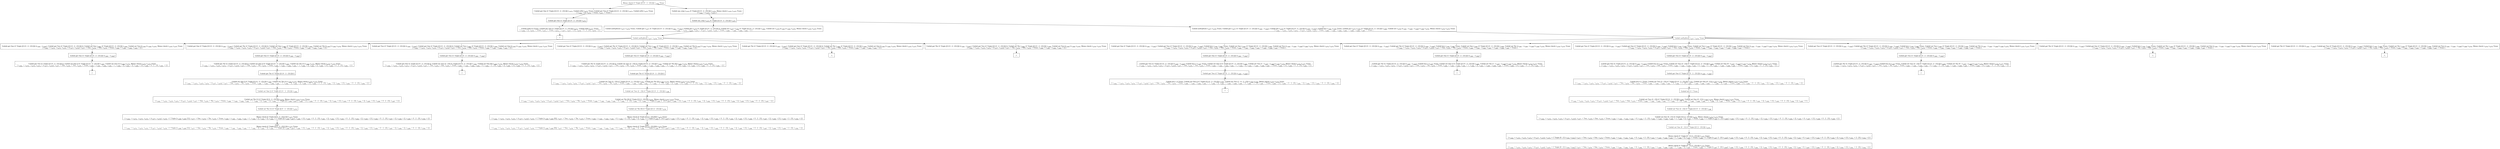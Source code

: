 digraph {
    graph [rankdir=TB
          ,bgcolor=transparent];
    node [shape=box
         ,fillcolor=white
         ,style=filled];
    0 [label=<O <BR/> Memo check (C Triple [[1] 0 : 2 : [3] []]) v<SUB>1442</SUB> Trueo>];
    1 [label=<C <BR/> Unfold get One (C Triple [[1] 0 : 2 : [3] []]) v<SUB>1472</SUB>, Unfold isNil v<SUB>1472</SUB> Trueo, Unfold get Two (C Triple [[1] 0 : 2 : [3] []]) v<SUB>1473</SUB>, Unfold isNil v<SUB>1473</SUB> Trueo <BR/>  [ v<SUB>1442</SUB> &rarr; [], v<SUB>1470</SUB> &rarr; Trueo, v<SUB>1471</SUB> &rarr; Trueo ] >];
    2 [label=<C <BR/> Unfold one_step v<SUB>1474</SUB> (C Triple [[1] 0 : 2 : [3] []]) v<SUB>1476</SUB>, Memo check v<SUB>1476</SUB> v<SUB>1475</SUB> Trueo <BR/>  [ v<SUB>1442</SUB> &rarr; v<SUB>1474</SUB> : v<SUB>1475</SUB> ] >];
    3 [label=<O <BR/> Unfold get One (C Triple [[1] 0 : 2 : [3] []]) v<SUB>1472</SUB>>];
    4 [label=<C <BR/> Unfold isNil [1] Trueo, Unfold get Two (C Triple [[1] 0 : 2 : [3] []]) v<SUB>1473</SUB>, Unfold isNil v<SUB>1473</SUB> Trueo <BR/>  [ v<SUB>1442</SUB> &rarr; [], v<SUB>1470</SUB> &rarr; Trueo, v<SUB>1471</SUB> &rarr; Trueo, v<SUB>1472</SUB> &rarr; v<SUB>1477</SUB>, v<SUB>1477</SUB> &rarr; [1], v<SUB>1478</SUB> &rarr; 0 : 2 : [3], v<SUB>1479</SUB> &rarr; [] ] >];
    5 [label=<_|_>];
    6 [label=<O <BR/> Unfold one_step v<SUB>1474</SUB> (C Triple [[1] 0 : 2 : [3] []]) v<SUB>1476</SUB>>];
    7 [label=<C <BR/> Unfold notEqStick v<SUB>1477</SUB> v<SUB>1478</SUB> Trueo, Unfold get v<SUB>1477</SUB> (C Triple [[1] 0 : 2 : [3] []]) (v<SUB>1481</SUB> : v<SUB>1482</SUB>), Unfold get v<SUB>1478</SUB> (C Triple [[1] 0 : 2 : [3] []]) [], Unfold set v<SUB>1477</SUB> v<SUB>1482</SUB> (C Triple [[1] 0 : 2 : [3] []]) v<SUB>1484</SUB>, Unfold set v<SUB>1478</SUB> [v<SUB>1481</SUB>] v<SUB>1484</SUB> v<SUB>1476</SUB>, Memo check v<SUB>1476</SUB> v<SUB>1475</SUB> Trueo <BR/>  [ v<SUB>1442</SUB> &rarr; v<SUB>1474</SUB> : v<SUB>1475</SUB>, v<SUB>1474</SUB> &rarr; (v<SUB>1477</SUB>, v<SUB>1478</SUB>), v<SUB>1479</SUB> &rarr; Trueo, v<SUB>1480</SUB> &rarr; v<SUB>1481</SUB> : v<SUB>1482</SUB>, v<SUB>1483</SUB> &rarr; [] ] >];
    8 [label=<C <BR/> Unfold notEqStick v<SUB>1477</SUB> v<SUB>1478</SUB> Trueo, Unfold get v<SUB>1477</SUB> (C Triple [[1] 0 : 2 : [3] []]) (v<SUB>1481</SUB> : v<SUB>1482</SUB>), Unfold get v<SUB>1478</SUB> (C Triple [[1] 0 : 2 : [3] []]) (v<SUB>1485</SUB> : v<SUB>1486</SUB>), Unfold less v<SUB>1481</SUB> v<SUB>1485</SUB> Trueo, Unfold set v<SUB>1477</SUB> v<SUB>1482</SUB> (C Triple [[1] 0 : 2 : [3] []]) v<SUB>1488</SUB>, Unfold set v<SUB>1478</SUB> (v<SUB>1481</SUB> : v<SUB>1485</SUB> : v<SUB>1486</SUB>) v<SUB>1488</SUB> v<SUB>1476</SUB>, Memo check v<SUB>1476</SUB> v<SUB>1475</SUB> Trueo <BR/>  [ v<SUB>1442</SUB> &rarr; v<SUB>1474</SUB> : v<SUB>1475</SUB>, v<SUB>1474</SUB> &rarr; (v<SUB>1477</SUB>, v<SUB>1478</SUB>), v<SUB>1479</SUB> &rarr; Trueo, v<SUB>1480</SUB> &rarr; v<SUB>1481</SUB> : v<SUB>1482</SUB>, v<SUB>1483</SUB> &rarr; v<SUB>1485</SUB> : v<SUB>1486</SUB>, v<SUB>1487</SUB> &rarr; Trueo ] >];
    9 [label=<O <BR/> Unfold notEqStick v<SUB>1477</SUB> v<SUB>1478</SUB> Trueo>];
    10 [label=<C <BR/> Unfold get One (C Triple [[1] 0 : 2 : [3] []]) (v<SUB>1481</SUB> : v<SUB>1482</SUB>), Unfold get Two (C Triple [[1] 0 : 2 : [3] []]) [], Unfold set One v<SUB>1482</SUB> (C Triple [[1] 0 : 2 : [3] []]) v<SUB>1484</SUB>, Unfold set Two [v<SUB>1481</SUB>] v<SUB>1484</SUB> v<SUB>1476</SUB>, Memo check v<SUB>1476</SUB> v<SUB>1475</SUB> Trueo <BR/>  [ v<SUB>1442</SUB> &rarr; v<SUB>1474</SUB> : v<SUB>1475</SUB>, v<SUB>1474</SUB> &rarr; (v<SUB>1477</SUB>, v<SUB>1478</SUB>), v<SUB>1477</SUB> &rarr; One, v<SUB>1478</SUB> &rarr; Two, v<SUB>1479</SUB> &rarr; Trueo, v<SUB>1480</SUB> &rarr; v<SUB>1481</SUB> : v<SUB>1482</SUB>, v<SUB>1483</SUB> &rarr; [] ] >];
    11 [label=<C <BR/> Unfold get One (C Triple [[1] 0 : 2 : [3] []]) (v<SUB>1481</SUB> : v<SUB>1482</SUB>), Unfold get Thr (C Triple [[1] 0 : 2 : [3] []]) [], Unfold set One v<SUB>1482</SUB> (C Triple [[1] 0 : 2 : [3] []]) v<SUB>1484</SUB>, Unfold set Thr [v<SUB>1481</SUB>] v<SUB>1484</SUB> v<SUB>1476</SUB>, Memo check v<SUB>1476</SUB> v<SUB>1475</SUB> Trueo <BR/>  [ v<SUB>1442</SUB> &rarr; v<SUB>1474</SUB> : v<SUB>1475</SUB>, v<SUB>1474</SUB> &rarr; (v<SUB>1477</SUB>, v<SUB>1478</SUB>), v<SUB>1477</SUB> &rarr; One, v<SUB>1478</SUB> &rarr; Thr, v<SUB>1479</SUB> &rarr; Trueo, v<SUB>1480</SUB> &rarr; v<SUB>1481</SUB> : v<SUB>1482</SUB>, v<SUB>1483</SUB> &rarr; [] ] >];
    12 [label=<C <BR/> Unfold get Two (C Triple [[1] 0 : 2 : [3] []]) (v<SUB>1481</SUB> : v<SUB>1482</SUB>), Unfold get One (C Triple [[1] 0 : 2 : [3] []]) [], Unfold set Two v<SUB>1482</SUB> (C Triple [[1] 0 : 2 : [3] []]) v<SUB>1484</SUB>, Unfold set One [v<SUB>1481</SUB>] v<SUB>1484</SUB> v<SUB>1476</SUB>, Memo check v<SUB>1476</SUB> v<SUB>1475</SUB> Trueo <BR/>  [ v<SUB>1442</SUB> &rarr; v<SUB>1474</SUB> : v<SUB>1475</SUB>, v<SUB>1474</SUB> &rarr; (v<SUB>1477</SUB>, v<SUB>1478</SUB>), v<SUB>1477</SUB> &rarr; Two, v<SUB>1478</SUB> &rarr; One, v<SUB>1479</SUB> &rarr; Trueo, v<SUB>1480</SUB> &rarr; v<SUB>1481</SUB> : v<SUB>1482</SUB>, v<SUB>1483</SUB> &rarr; [] ] >];
    13 [label=<C <BR/> Unfold get Two (C Triple [[1] 0 : 2 : [3] []]) (v<SUB>1481</SUB> : v<SUB>1482</SUB>), Unfold get Thr (C Triple [[1] 0 : 2 : [3] []]) [], Unfold set Two v<SUB>1482</SUB> (C Triple [[1] 0 : 2 : [3] []]) v<SUB>1484</SUB>, Unfold set Thr [v<SUB>1481</SUB>] v<SUB>1484</SUB> v<SUB>1476</SUB>, Memo check v<SUB>1476</SUB> v<SUB>1475</SUB> Trueo <BR/>  [ v<SUB>1442</SUB> &rarr; v<SUB>1474</SUB> : v<SUB>1475</SUB>, v<SUB>1474</SUB> &rarr; (v<SUB>1477</SUB>, v<SUB>1478</SUB>), v<SUB>1477</SUB> &rarr; Two, v<SUB>1478</SUB> &rarr; Thr, v<SUB>1479</SUB> &rarr; Trueo, v<SUB>1480</SUB> &rarr; v<SUB>1481</SUB> : v<SUB>1482</SUB>, v<SUB>1483</SUB> &rarr; [] ] >];
    14 [label=<C <BR/> Unfold get Thr (C Triple [[1] 0 : 2 : [3] []]) (v<SUB>1481</SUB> : v<SUB>1482</SUB>), Unfold get One (C Triple [[1] 0 : 2 : [3] []]) [], Unfold set Thr v<SUB>1482</SUB> (C Triple [[1] 0 : 2 : [3] []]) v<SUB>1484</SUB>, Unfold set One [v<SUB>1481</SUB>] v<SUB>1484</SUB> v<SUB>1476</SUB>, Memo check v<SUB>1476</SUB> v<SUB>1475</SUB> Trueo <BR/>  [ v<SUB>1442</SUB> &rarr; v<SUB>1474</SUB> : v<SUB>1475</SUB>, v<SUB>1474</SUB> &rarr; (v<SUB>1477</SUB>, v<SUB>1478</SUB>), v<SUB>1477</SUB> &rarr; Thr, v<SUB>1478</SUB> &rarr; One, v<SUB>1479</SUB> &rarr; Trueo, v<SUB>1480</SUB> &rarr; v<SUB>1481</SUB> : v<SUB>1482</SUB>, v<SUB>1483</SUB> &rarr; [] ] >];
    15 [label=<C <BR/> Unfold get Thr (C Triple [[1] 0 : 2 : [3] []]) (v<SUB>1481</SUB> : v<SUB>1482</SUB>), Unfold get Two (C Triple [[1] 0 : 2 : [3] []]) [], Unfold set Thr v<SUB>1482</SUB> (C Triple [[1] 0 : 2 : [3] []]) v<SUB>1484</SUB>, Unfold set Two [v<SUB>1481</SUB>] v<SUB>1484</SUB> v<SUB>1476</SUB>, Memo check v<SUB>1476</SUB> v<SUB>1475</SUB> Trueo <BR/>  [ v<SUB>1442</SUB> &rarr; v<SUB>1474</SUB> : v<SUB>1475</SUB>, v<SUB>1474</SUB> &rarr; (v<SUB>1477</SUB>, v<SUB>1478</SUB>), v<SUB>1477</SUB> &rarr; Thr, v<SUB>1478</SUB> &rarr; Two, v<SUB>1479</SUB> &rarr; Trueo, v<SUB>1480</SUB> &rarr; v<SUB>1481</SUB> : v<SUB>1482</SUB>, v<SUB>1483</SUB> &rarr; [] ] >];
    16 [label=<O <BR/> Unfold get One (C Triple [[1] 0 : 2 : [3] []]) (v<SUB>1481</SUB> : v<SUB>1482</SUB>)>];
    17 [label=<C <BR/> Unfold get Two (C Triple [[1] 0 : 2 : [3] []]) [], Unfold set One [] (C Triple [[1] 0 : 2 : [3] []]) v<SUB>1484</SUB>, Unfold set Two [1] v<SUB>1484</SUB> v<SUB>1476</SUB>, Memo check v<SUB>1476</SUB> v<SUB>1475</SUB> Trueo <BR/>  [ v<SUB>1442</SUB> &rarr; v<SUB>1474</SUB> : v<SUB>1475</SUB>, v<SUB>1474</SUB> &rarr; (v<SUB>1477</SUB>, v<SUB>1478</SUB>), v<SUB>1477</SUB> &rarr; One, v<SUB>1478</SUB> &rarr; Two, v<SUB>1479</SUB> &rarr; Trueo, v<SUB>1480</SUB> &rarr; v<SUB>1481</SUB> : v<SUB>1482</SUB>, v<SUB>1481</SUB> &rarr; 1, v<SUB>1482</SUB> &rarr; [], v<SUB>1483</SUB> &rarr; [], v<SUB>1489</SUB> &rarr; [1], v<SUB>1490</SUB> &rarr; 0 : 2 : [3], v<SUB>1491</SUB> &rarr; [] ] >];
    18 [label=<_|_>];
    19 [label=<O <BR/> Unfold get One (C Triple [[1] 0 : 2 : [3] []]) (v<SUB>1481</SUB> : v<SUB>1482</SUB>)>];
    20 [label=<C <BR/> Unfold get Thr (C Triple [[1] 0 : 2 : [3] []]) [], Unfold set One [] (C Triple [[1] 0 : 2 : [3] []]) v<SUB>1484</SUB>, Unfold set Thr [1] v<SUB>1484</SUB> v<SUB>1476</SUB>, Memo check v<SUB>1476</SUB> v<SUB>1475</SUB> Trueo <BR/>  [ v<SUB>1442</SUB> &rarr; v<SUB>1474</SUB> : v<SUB>1475</SUB>, v<SUB>1474</SUB> &rarr; (v<SUB>1477</SUB>, v<SUB>1478</SUB>), v<SUB>1477</SUB> &rarr; One, v<SUB>1478</SUB> &rarr; Thr, v<SUB>1479</SUB> &rarr; Trueo, v<SUB>1480</SUB> &rarr; v<SUB>1481</SUB> : v<SUB>1482</SUB>, v<SUB>1481</SUB> &rarr; 1, v<SUB>1482</SUB> &rarr; [], v<SUB>1483</SUB> &rarr; [], v<SUB>1489</SUB> &rarr; [1], v<SUB>1490</SUB> &rarr; 0 : 2 : [3], v<SUB>1491</SUB> &rarr; [] ] >];
    21 [label=<O <BR/> Unfold get Thr (C Triple [[1] 0 : 2 : [3] []]) []>];
    22 [label=<C <BR/> Unfold set One [] (C Triple [[1] 0 : 2 : [3] []]) v<SUB>1484</SUB>, Unfold set Thr [1] v<SUB>1484</SUB> v<SUB>1476</SUB>, Memo check v<SUB>1476</SUB> v<SUB>1475</SUB> Trueo <BR/>  [ v<SUB>1442</SUB> &rarr; v<SUB>1474</SUB> : v<SUB>1475</SUB>, v<SUB>1474</SUB> &rarr; (v<SUB>1477</SUB>, v<SUB>1478</SUB>), v<SUB>1477</SUB> &rarr; One, v<SUB>1478</SUB> &rarr; Thr, v<SUB>1479</SUB> &rarr; Trueo, v<SUB>1480</SUB> &rarr; v<SUB>1481</SUB> : v<SUB>1482</SUB>, v<SUB>1481</SUB> &rarr; 1, v<SUB>1482</SUB> &rarr; [], v<SUB>1483</SUB> &rarr; [], v<SUB>1489</SUB> &rarr; [1], v<SUB>1490</SUB> &rarr; 0 : 2 : [3], v<SUB>1491</SUB> &rarr; [], v<SUB>1492</SUB> &rarr; [1], v<SUB>1493</SUB> &rarr; 0 : 2 : [3], v<SUB>1494</SUB> &rarr; [] ] >];
    23 [label=<O <BR/> Unfold set One [] (C Triple [[1] 0 : 2 : [3] []]) v<SUB>1484</SUB>>];
    24 [label=<C <BR/> Unfold set Thr [1] (C Triple [[] 0 : 2 : [3] []]) v<SUB>1476</SUB>, Memo check v<SUB>1476</SUB> v<SUB>1475</SUB> Trueo <BR/>  [ v<SUB>1442</SUB> &rarr; v<SUB>1474</SUB> : v<SUB>1475</SUB>, v<SUB>1474</SUB> &rarr; (v<SUB>1477</SUB>, v<SUB>1478</SUB>), v<SUB>1477</SUB> &rarr; One, v<SUB>1478</SUB> &rarr; Thr, v<SUB>1479</SUB> &rarr; Trueo, v<SUB>1480</SUB> &rarr; v<SUB>1481</SUB> : v<SUB>1482</SUB>, v<SUB>1481</SUB> &rarr; 1, v<SUB>1482</SUB> &rarr; [], v<SUB>1483</SUB> &rarr; [], v<SUB>1484</SUB> &rarr; C Triple [[] v<SUB>1496</SUB> v<SUB>1497</SUB>], v<SUB>1489</SUB> &rarr; [1], v<SUB>1490</SUB> &rarr; 0 : 2 : [3], v<SUB>1491</SUB> &rarr; [], v<SUB>1492</SUB> &rarr; [1], v<SUB>1493</SUB> &rarr; 0 : 2 : [3], v<SUB>1494</SUB> &rarr; [], v<SUB>1495</SUB> &rarr; [1], v<SUB>1496</SUB> &rarr; 0 : 2 : [3], v<SUB>1497</SUB> &rarr; [] ] >];
    25 [label=<O <BR/> Unfold set Thr [1] (C Triple [[] 0 : 2 : [3] []]) v<SUB>1476</SUB>>];
    26 [label=<C <BR/> Memo check (C Triple [[] 0 : 2 : [3] [1]]) v<SUB>1475</SUB> Trueo <BR/>  [ v<SUB>1442</SUB> &rarr; v<SUB>1474</SUB> : v<SUB>1475</SUB>, v<SUB>1474</SUB> &rarr; (v<SUB>1477</SUB>, v<SUB>1478</SUB>), v<SUB>1476</SUB> &rarr; C Triple [v<SUB>1498</SUB> v<SUB>1499</SUB> [1]], v<SUB>1477</SUB> &rarr; One, v<SUB>1478</SUB> &rarr; Thr, v<SUB>1479</SUB> &rarr; Trueo, v<SUB>1480</SUB> &rarr; v<SUB>1481</SUB> : v<SUB>1482</SUB>, v<SUB>1481</SUB> &rarr; 1, v<SUB>1482</SUB> &rarr; [], v<SUB>1483</SUB> &rarr; [], v<SUB>1484</SUB> &rarr; C Triple [[] v<SUB>1496</SUB> v<SUB>1497</SUB>], v<SUB>1489</SUB> &rarr; [1], v<SUB>1490</SUB> &rarr; 0 : 2 : [3], v<SUB>1491</SUB> &rarr; [], v<SUB>1492</SUB> &rarr; [1], v<SUB>1493</SUB> &rarr; 0 : 2 : [3], v<SUB>1494</SUB> &rarr; [], v<SUB>1495</SUB> &rarr; [1], v<SUB>1496</SUB> &rarr; 0 : 2 : [3], v<SUB>1497</SUB> &rarr; [], v<SUB>1498</SUB> &rarr; [], v<SUB>1499</SUB> &rarr; 0 : 2 : [3], v<SUB>1500</SUB> &rarr; [] ] >];
    27 [label=<Leaf <BR/> Memo check (C Triple [[] 0 : 2 : [3] [1]]) v<SUB>1475</SUB> Trueo <BR/>  [ v<SUB>1442</SUB> &rarr; v<SUB>1474</SUB> : v<SUB>1475</SUB>, v<SUB>1474</SUB> &rarr; (v<SUB>1477</SUB>, v<SUB>1478</SUB>), v<SUB>1476</SUB> &rarr; C Triple [v<SUB>1498</SUB> v<SUB>1499</SUB> [1]], v<SUB>1477</SUB> &rarr; One, v<SUB>1478</SUB> &rarr; Thr, v<SUB>1479</SUB> &rarr; Trueo, v<SUB>1480</SUB> &rarr; v<SUB>1481</SUB> : v<SUB>1482</SUB>, v<SUB>1481</SUB> &rarr; 1, v<SUB>1482</SUB> &rarr; [], v<SUB>1483</SUB> &rarr; [], v<SUB>1484</SUB> &rarr; C Triple [[] v<SUB>1496</SUB> v<SUB>1497</SUB>], v<SUB>1489</SUB> &rarr; [1], v<SUB>1490</SUB> &rarr; 0 : 2 : [3], v<SUB>1491</SUB> &rarr; [], v<SUB>1492</SUB> &rarr; [1], v<SUB>1493</SUB> &rarr; 0 : 2 : [3], v<SUB>1494</SUB> &rarr; [], v<SUB>1495</SUB> &rarr; [1], v<SUB>1496</SUB> &rarr; 0 : 2 : [3], v<SUB>1497</SUB> &rarr; [], v<SUB>1498</SUB> &rarr; [], v<SUB>1499</SUB> &rarr; 0 : 2 : [3], v<SUB>1500</SUB> &rarr; [] ] >];
    28 [label=<O <BR/> Unfold get Two (C Triple [[1] 0 : 2 : [3] []]) (v<SUB>1481</SUB> : v<SUB>1482</SUB>)>];
    29 [label=<C <BR/> Unfold get One (C Triple [[1] 0 : 2 : [3] []]) [], Unfold set Two (2 : [3]) (C Triple [[1] 0 : 2 : [3] []]) v<SUB>1484</SUB>, Unfold set One [0] v<SUB>1484</SUB> v<SUB>1476</SUB>, Memo check v<SUB>1476</SUB> v<SUB>1475</SUB> Trueo <BR/>  [ v<SUB>1442</SUB> &rarr; v<SUB>1474</SUB> : v<SUB>1475</SUB>, v<SUB>1474</SUB> &rarr; (v<SUB>1477</SUB>, v<SUB>1478</SUB>), v<SUB>1477</SUB> &rarr; Two, v<SUB>1478</SUB> &rarr; One, v<SUB>1479</SUB> &rarr; Trueo, v<SUB>1480</SUB> &rarr; v<SUB>1481</SUB> : v<SUB>1482</SUB>, v<SUB>1481</SUB> &rarr; 0, v<SUB>1482</SUB> &rarr; 2 : [3], v<SUB>1483</SUB> &rarr; [], v<SUB>1489</SUB> &rarr; [1], v<SUB>1490</SUB> &rarr; 0 : 2 : [3], v<SUB>1491</SUB> &rarr; [] ] >];
    30 [label=<_|_>];
    31 [label=<O <BR/> Unfold get Two (C Triple [[1] 0 : 2 : [3] []]) (v<SUB>1481</SUB> : v<SUB>1482</SUB>)>];
    32 [label=<C <BR/> Unfold get Thr (C Triple [[1] 0 : 2 : [3] []]) [], Unfold set Two (2 : [3]) (C Triple [[1] 0 : 2 : [3] []]) v<SUB>1484</SUB>, Unfold set Thr [0] v<SUB>1484</SUB> v<SUB>1476</SUB>, Memo check v<SUB>1476</SUB> v<SUB>1475</SUB> Trueo <BR/>  [ v<SUB>1442</SUB> &rarr; v<SUB>1474</SUB> : v<SUB>1475</SUB>, v<SUB>1474</SUB> &rarr; (v<SUB>1477</SUB>, v<SUB>1478</SUB>), v<SUB>1477</SUB> &rarr; Two, v<SUB>1478</SUB> &rarr; Thr, v<SUB>1479</SUB> &rarr; Trueo, v<SUB>1480</SUB> &rarr; v<SUB>1481</SUB> : v<SUB>1482</SUB>, v<SUB>1481</SUB> &rarr; 0, v<SUB>1482</SUB> &rarr; 2 : [3], v<SUB>1483</SUB> &rarr; [], v<SUB>1489</SUB> &rarr; [1], v<SUB>1490</SUB> &rarr; 0 : 2 : [3], v<SUB>1491</SUB> &rarr; [] ] >];
    33 [label=<O <BR/> Unfold get Thr (C Triple [[1] 0 : 2 : [3] []]) []>];
    34 [label=<C <BR/> Unfold set Two (2 : [3]) (C Triple [[1] 0 : 2 : [3] []]) v<SUB>1484</SUB>, Unfold set Thr [0] v<SUB>1484</SUB> v<SUB>1476</SUB>, Memo check v<SUB>1476</SUB> v<SUB>1475</SUB> Trueo <BR/>  [ v<SUB>1442</SUB> &rarr; v<SUB>1474</SUB> : v<SUB>1475</SUB>, v<SUB>1474</SUB> &rarr; (v<SUB>1477</SUB>, v<SUB>1478</SUB>), v<SUB>1477</SUB> &rarr; Two, v<SUB>1478</SUB> &rarr; Thr, v<SUB>1479</SUB> &rarr; Trueo, v<SUB>1480</SUB> &rarr; v<SUB>1481</SUB> : v<SUB>1482</SUB>, v<SUB>1481</SUB> &rarr; 0, v<SUB>1482</SUB> &rarr; 2 : [3], v<SUB>1483</SUB> &rarr; [], v<SUB>1489</SUB> &rarr; [1], v<SUB>1490</SUB> &rarr; 0 : 2 : [3], v<SUB>1491</SUB> &rarr; [], v<SUB>1492</SUB> &rarr; [1], v<SUB>1493</SUB> &rarr; 0 : 2 : [3], v<SUB>1494</SUB> &rarr; [] ] >];
    35 [label=<O <BR/> Unfold set Two (2 : [3]) (C Triple [[1] 0 : 2 : [3] []]) v<SUB>1484</SUB>>];
    36 [label=<C <BR/> Unfold set Thr [0] (C Triple [[1] 2 : [3] []]) v<SUB>1476</SUB>, Memo check v<SUB>1476</SUB> v<SUB>1475</SUB> Trueo <BR/>  [ v<SUB>1442</SUB> &rarr; v<SUB>1474</SUB> : v<SUB>1475</SUB>, v<SUB>1474</SUB> &rarr; (v<SUB>1477</SUB>, v<SUB>1478</SUB>), v<SUB>1477</SUB> &rarr; Two, v<SUB>1478</SUB> &rarr; Thr, v<SUB>1479</SUB> &rarr; Trueo, v<SUB>1480</SUB> &rarr; v<SUB>1481</SUB> : v<SUB>1482</SUB>, v<SUB>1481</SUB> &rarr; 0, v<SUB>1482</SUB> &rarr; 2 : [3], v<SUB>1483</SUB> &rarr; [], v<SUB>1484</SUB> &rarr; C Triple [v<SUB>1495</SUB> 2 : [3] v<SUB>1497</SUB>], v<SUB>1489</SUB> &rarr; [1], v<SUB>1490</SUB> &rarr; 0 : 2 : [3], v<SUB>1491</SUB> &rarr; [], v<SUB>1492</SUB> &rarr; [1], v<SUB>1493</SUB> &rarr; 0 : 2 : [3], v<SUB>1494</SUB> &rarr; [], v<SUB>1495</SUB> &rarr; [1], v<SUB>1496</SUB> &rarr; 0 : 2 : [3], v<SUB>1497</SUB> &rarr; [] ] >];
    37 [label=<O <BR/> Unfold set Thr [0] (C Triple [[1] 2 : [3] []]) v<SUB>1476</SUB>>];
    38 [label=<C <BR/> Memo check (C Triple [[1] 2 : [3] [0]]) v<SUB>1475</SUB> Trueo <BR/>  [ v<SUB>1442</SUB> &rarr; v<SUB>1474</SUB> : v<SUB>1475</SUB>, v<SUB>1474</SUB> &rarr; (v<SUB>1477</SUB>, v<SUB>1478</SUB>), v<SUB>1476</SUB> &rarr; C Triple [v<SUB>1498</SUB> v<SUB>1499</SUB> [0]], v<SUB>1477</SUB> &rarr; Two, v<SUB>1478</SUB> &rarr; Thr, v<SUB>1479</SUB> &rarr; Trueo, v<SUB>1480</SUB> &rarr; v<SUB>1481</SUB> : v<SUB>1482</SUB>, v<SUB>1481</SUB> &rarr; 0, v<SUB>1482</SUB> &rarr; 2 : [3], v<SUB>1483</SUB> &rarr; [], v<SUB>1484</SUB> &rarr; C Triple [v<SUB>1495</SUB> 2 : [3] v<SUB>1497</SUB>], v<SUB>1489</SUB> &rarr; [1], v<SUB>1490</SUB> &rarr; 0 : 2 : [3], v<SUB>1491</SUB> &rarr; [], v<SUB>1492</SUB> &rarr; [1], v<SUB>1493</SUB> &rarr; 0 : 2 : [3], v<SUB>1494</SUB> &rarr; [], v<SUB>1495</SUB> &rarr; [1], v<SUB>1496</SUB> &rarr; 0 : 2 : [3], v<SUB>1497</SUB> &rarr; [], v<SUB>1498</SUB> &rarr; [1], v<SUB>1499</SUB> &rarr; 2 : [3], v<SUB>1500</SUB> &rarr; [] ] >];
    39 [label=<Leaf <BR/> Memo check (C Triple [[1] 2 : [3] [0]]) v<SUB>1475</SUB> Trueo <BR/>  [ v<SUB>1442</SUB> &rarr; v<SUB>1474</SUB> : v<SUB>1475</SUB>, v<SUB>1474</SUB> &rarr; (v<SUB>1477</SUB>, v<SUB>1478</SUB>), v<SUB>1476</SUB> &rarr; C Triple [v<SUB>1498</SUB> v<SUB>1499</SUB> [0]], v<SUB>1477</SUB> &rarr; Two, v<SUB>1478</SUB> &rarr; Thr, v<SUB>1479</SUB> &rarr; Trueo, v<SUB>1480</SUB> &rarr; v<SUB>1481</SUB> : v<SUB>1482</SUB>, v<SUB>1481</SUB> &rarr; 0, v<SUB>1482</SUB> &rarr; 2 : [3], v<SUB>1483</SUB> &rarr; [], v<SUB>1484</SUB> &rarr; C Triple [v<SUB>1495</SUB> 2 : [3] v<SUB>1497</SUB>], v<SUB>1489</SUB> &rarr; [1], v<SUB>1490</SUB> &rarr; 0 : 2 : [3], v<SUB>1491</SUB> &rarr; [], v<SUB>1492</SUB> &rarr; [1], v<SUB>1493</SUB> &rarr; 0 : 2 : [3], v<SUB>1494</SUB> &rarr; [], v<SUB>1495</SUB> &rarr; [1], v<SUB>1496</SUB> &rarr; 0 : 2 : [3], v<SUB>1497</SUB> &rarr; [], v<SUB>1498</SUB> &rarr; [1], v<SUB>1499</SUB> &rarr; 2 : [3], v<SUB>1500</SUB> &rarr; [] ] >];
    40 [label=<_|_>];
    41 [label=<_|_>];
    42 [label=<O <BR/> Unfold notEqStick v<SUB>1477</SUB> v<SUB>1478</SUB> Trueo>];
    43 [label=<C <BR/> Unfold get One (C Triple [[1] 0 : 2 : [3] []]) (v<SUB>1481</SUB> : v<SUB>1482</SUB>), Unfold get Two (C Triple [[1] 0 : 2 : [3] []]) (v<SUB>1485</SUB> : v<SUB>1486</SUB>), Unfold less v<SUB>1481</SUB> v<SUB>1485</SUB> Trueo, Unfold set One v<SUB>1482</SUB> (C Triple [[1] 0 : 2 : [3] []]) v<SUB>1488</SUB>, Unfold set Two (v<SUB>1481</SUB> : v<SUB>1485</SUB> : v<SUB>1486</SUB>) v<SUB>1488</SUB> v<SUB>1476</SUB>, Memo check v<SUB>1476</SUB> v<SUB>1475</SUB> Trueo <BR/>  [ v<SUB>1442</SUB> &rarr; v<SUB>1474</SUB> : v<SUB>1475</SUB>, v<SUB>1474</SUB> &rarr; (v<SUB>1477</SUB>, v<SUB>1478</SUB>), v<SUB>1477</SUB> &rarr; One, v<SUB>1478</SUB> &rarr; Two, v<SUB>1479</SUB> &rarr; Trueo, v<SUB>1480</SUB> &rarr; v<SUB>1481</SUB> : v<SUB>1482</SUB>, v<SUB>1483</SUB> &rarr; v<SUB>1485</SUB> : v<SUB>1486</SUB>, v<SUB>1487</SUB> &rarr; Trueo ] >];
    44 [label=<C <BR/> Unfold get One (C Triple [[1] 0 : 2 : [3] []]) (v<SUB>1481</SUB> : v<SUB>1482</SUB>), Unfold get Thr (C Triple [[1] 0 : 2 : [3] []]) (v<SUB>1485</SUB> : v<SUB>1486</SUB>), Unfold less v<SUB>1481</SUB> v<SUB>1485</SUB> Trueo, Unfold set One v<SUB>1482</SUB> (C Triple [[1] 0 : 2 : [3] []]) v<SUB>1488</SUB>, Unfold set Thr (v<SUB>1481</SUB> : v<SUB>1485</SUB> : v<SUB>1486</SUB>) v<SUB>1488</SUB> v<SUB>1476</SUB>, Memo check v<SUB>1476</SUB> v<SUB>1475</SUB> Trueo <BR/>  [ v<SUB>1442</SUB> &rarr; v<SUB>1474</SUB> : v<SUB>1475</SUB>, v<SUB>1474</SUB> &rarr; (v<SUB>1477</SUB>, v<SUB>1478</SUB>), v<SUB>1477</SUB> &rarr; One, v<SUB>1478</SUB> &rarr; Thr, v<SUB>1479</SUB> &rarr; Trueo, v<SUB>1480</SUB> &rarr; v<SUB>1481</SUB> : v<SUB>1482</SUB>, v<SUB>1483</SUB> &rarr; v<SUB>1485</SUB> : v<SUB>1486</SUB>, v<SUB>1487</SUB> &rarr; Trueo ] >];
    45 [label=<C <BR/> Unfold get Two (C Triple [[1] 0 : 2 : [3] []]) (v<SUB>1481</SUB> : v<SUB>1482</SUB>), Unfold get One (C Triple [[1] 0 : 2 : [3] []]) (v<SUB>1485</SUB> : v<SUB>1486</SUB>), Unfold less v<SUB>1481</SUB> v<SUB>1485</SUB> Trueo, Unfold set Two v<SUB>1482</SUB> (C Triple [[1] 0 : 2 : [3] []]) v<SUB>1488</SUB>, Unfold set One (v<SUB>1481</SUB> : v<SUB>1485</SUB> : v<SUB>1486</SUB>) v<SUB>1488</SUB> v<SUB>1476</SUB>, Memo check v<SUB>1476</SUB> v<SUB>1475</SUB> Trueo <BR/>  [ v<SUB>1442</SUB> &rarr; v<SUB>1474</SUB> : v<SUB>1475</SUB>, v<SUB>1474</SUB> &rarr; (v<SUB>1477</SUB>, v<SUB>1478</SUB>), v<SUB>1477</SUB> &rarr; Two, v<SUB>1478</SUB> &rarr; One, v<SUB>1479</SUB> &rarr; Trueo, v<SUB>1480</SUB> &rarr; v<SUB>1481</SUB> : v<SUB>1482</SUB>, v<SUB>1483</SUB> &rarr; v<SUB>1485</SUB> : v<SUB>1486</SUB>, v<SUB>1487</SUB> &rarr; Trueo ] >];
    46 [label=<C <BR/> Unfold get Two (C Triple [[1] 0 : 2 : [3] []]) (v<SUB>1481</SUB> : v<SUB>1482</SUB>), Unfold get Thr (C Triple [[1] 0 : 2 : [3] []]) (v<SUB>1485</SUB> : v<SUB>1486</SUB>), Unfold less v<SUB>1481</SUB> v<SUB>1485</SUB> Trueo, Unfold set Two v<SUB>1482</SUB> (C Triple [[1] 0 : 2 : [3] []]) v<SUB>1488</SUB>, Unfold set Thr (v<SUB>1481</SUB> : v<SUB>1485</SUB> : v<SUB>1486</SUB>) v<SUB>1488</SUB> v<SUB>1476</SUB>, Memo check v<SUB>1476</SUB> v<SUB>1475</SUB> Trueo <BR/>  [ v<SUB>1442</SUB> &rarr; v<SUB>1474</SUB> : v<SUB>1475</SUB>, v<SUB>1474</SUB> &rarr; (v<SUB>1477</SUB>, v<SUB>1478</SUB>), v<SUB>1477</SUB> &rarr; Two, v<SUB>1478</SUB> &rarr; Thr, v<SUB>1479</SUB> &rarr; Trueo, v<SUB>1480</SUB> &rarr; v<SUB>1481</SUB> : v<SUB>1482</SUB>, v<SUB>1483</SUB> &rarr; v<SUB>1485</SUB> : v<SUB>1486</SUB>, v<SUB>1487</SUB> &rarr; Trueo ] >];
    47 [label=<C <BR/> Unfold get Thr (C Triple [[1] 0 : 2 : [3] []]) (v<SUB>1481</SUB> : v<SUB>1482</SUB>), Unfold get One (C Triple [[1] 0 : 2 : [3] []]) (v<SUB>1485</SUB> : v<SUB>1486</SUB>), Unfold less v<SUB>1481</SUB> v<SUB>1485</SUB> Trueo, Unfold set Thr v<SUB>1482</SUB> (C Triple [[1] 0 : 2 : [3] []]) v<SUB>1488</SUB>, Unfold set One (v<SUB>1481</SUB> : v<SUB>1485</SUB> : v<SUB>1486</SUB>) v<SUB>1488</SUB> v<SUB>1476</SUB>, Memo check v<SUB>1476</SUB> v<SUB>1475</SUB> Trueo <BR/>  [ v<SUB>1442</SUB> &rarr; v<SUB>1474</SUB> : v<SUB>1475</SUB>, v<SUB>1474</SUB> &rarr; (v<SUB>1477</SUB>, v<SUB>1478</SUB>), v<SUB>1477</SUB> &rarr; Thr, v<SUB>1478</SUB> &rarr; One, v<SUB>1479</SUB> &rarr; Trueo, v<SUB>1480</SUB> &rarr; v<SUB>1481</SUB> : v<SUB>1482</SUB>, v<SUB>1483</SUB> &rarr; v<SUB>1485</SUB> : v<SUB>1486</SUB>, v<SUB>1487</SUB> &rarr; Trueo ] >];
    48 [label=<C <BR/> Unfold get Thr (C Triple [[1] 0 : 2 : [3] []]) (v<SUB>1481</SUB> : v<SUB>1482</SUB>), Unfold get Two (C Triple [[1] 0 : 2 : [3] []]) (v<SUB>1485</SUB> : v<SUB>1486</SUB>), Unfold less v<SUB>1481</SUB> v<SUB>1485</SUB> Trueo, Unfold set Thr v<SUB>1482</SUB> (C Triple [[1] 0 : 2 : [3] []]) v<SUB>1488</SUB>, Unfold set Two (v<SUB>1481</SUB> : v<SUB>1485</SUB> : v<SUB>1486</SUB>) v<SUB>1488</SUB> v<SUB>1476</SUB>, Memo check v<SUB>1476</SUB> v<SUB>1475</SUB> Trueo <BR/>  [ v<SUB>1442</SUB> &rarr; v<SUB>1474</SUB> : v<SUB>1475</SUB>, v<SUB>1474</SUB> &rarr; (v<SUB>1477</SUB>, v<SUB>1478</SUB>), v<SUB>1477</SUB> &rarr; Thr, v<SUB>1478</SUB> &rarr; Two, v<SUB>1479</SUB> &rarr; Trueo, v<SUB>1480</SUB> &rarr; v<SUB>1481</SUB> : v<SUB>1482</SUB>, v<SUB>1483</SUB> &rarr; v<SUB>1485</SUB> : v<SUB>1486</SUB>, v<SUB>1487</SUB> &rarr; Trueo ] >];
    49 [label=<O <BR/> Unfold get One (C Triple [[1] 0 : 2 : [3] []]) (v<SUB>1481</SUB> : v<SUB>1482</SUB>)>];
    50 [label=<C <BR/> Unfold get Two (C Triple [[1] 0 : 2 : [3] []]) (v<SUB>1485</SUB> : v<SUB>1486</SUB>), Unfold less 1 v<SUB>1485</SUB> Trueo, Unfold set One [] (C Triple [[1] 0 : 2 : [3] []]) v<SUB>1488</SUB>, Unfold set Two (1 : v<SUB>1485</SUB> : v<SUB>1486</SUB>) v<SUB>1488</SUB> v<SUB>1476</SUB>, Memo check v<SUB>1476</SUB> v<SUB>1475</SUB> Trueo <BR/>  [ v<SUB>1442</SUB> &rarr; v<SUB>1474</SUB> : v<SUB>1475</SUB>, v<SUB>1474</SUB> &rarr; (v<SUB>1477</SUB>, v<SUB>1478</SUB>), v<SUB>1477</SUB> &rarr; One, v<SUB>1478</SUB> &rarr; Two, v<SUB>1479</SUB> &rarr; Trueo, v<SUB>1480</SUB> &rarr; v<SUB>1481</SUB> : v<SUB>1482</SUB>, v<SUB>1481</SUB> &rarr; 1, v<SUB>1482</SUB> &rarr; [], v<SUB>1483</SUB> &rarr; v<SUB>1485</SUB> : v<SUB>1486</SUB>, v<SUB>1487</SUB> &rarr; Trueo, v<SUB>1489</SUB> &rarr; [1], v<SUB>1490</SUB> &rarr; 0 : 2 : [3], v<SUB>1491</SUB> &rarr; [] ] >];
    51 [label=<O <BR/> Unfold get Two (C Triple [[1] 0 : 2 : [3] []]) (v<SUB>1485</SUB> : v<SUB>1486</SUB>)>];
    52 [label=<C <BR/> Unfold less 1 0 Trueo, Unfold set One [] (C Triple [[1] 0 : 2 : [3] []]) v<SUB>1488</SUB>, Unfold set Two (1 : 0 : 2 : [3]) v<SUB>1488</SUB> v<SUB>1476</SUB>, Memo check v<SUB>1476</SUB> v<SUB>1475</SUB> Trueo <BR/>  [ v<SUB>1442</SUB> &rarr; v<SUB>1474</SUB> : v<SUB>1475</SUB>, v<SUB>1474</SUB> &rarr; (v<SUB>1477</SUB>, v<SUB>1478</SUB>), v<SUB>1477</SUB> &rarr; One, v<SUB>1478</SUB> &rarr; Two, v<SUB>1479</SUB> &rarr; Trueo, v<SUB>1480</SUB> &rarr; v<SUB>1481</SUB> : v<SUB>1482</SUB>, v<SUB>1481</SUB> &rarr; 1, v<SUB>1482</SUB> &rarr; [], v<SUB>1483</SUB> &rarr; v<SUB>1485</SUB> : v<SUB>1486</SUB>, v<SUB>1485</SUB> &rarr; 0, v<SUB>1486</SUB> &rarr; 2 : [3], v<SUB>1487</SUB> &rarr; Trueo, v<SUB>1489</SUB> &rarr; [1], v<SUB>1490</SUB> &rarr; 0 : 2 : [3], v<SUB>1491</SUB> &rarr; [], v<SUB>1492</SUB> &rarr; [1], v<SUB>1493</SUB> &rarr; 0 : 2 : [3], v<SUB>1494</SUB> &rarr; [] ] >];
    53 [label=<_|_>];
    54 [label=<O <BR/> Unfold get One (C Triple [[1] 0 : 2 : [3] []]) (v<SUB>1481</SUB> : v<SUB>1482</SUB>)>];
    55 [label=<C <BR/> Unfold get Thr (C Triple [[1] 0 : 2 : [3] []]) (v<SUB>1485</SUB> : v<SUB>1486</SUB>), Unfold less 1 v<SUB>1485</SUB> Trueo, Unfold set One [] (C Triple [[1] 0 : 2 : [3] []]) v<SUB>1488</SUB>, Unfold set Thr (1 : v<SUB>1485</SUB> : v<SUB>1486</SUB>) v<SUB>1488</SUB> v<SUB>1476</SUB>, Memo check v<SUB>1476</SUB> v<SUB>1475</SUB> Trueo <BR/>  [ v<SUB>1442</SUB> &rarr; v<SUB>1474</SUB> : v<SUB>1475</SUB>, v<SUB>1474</SUB> &rarr; (v<SUB>1477</SUB>, v<SUB>1478</SUB>), v<SUB>1477</SUB> &rarr; One, v<SUB>1478</SUB> &rarr; Thr, v<SUB>1479</SUB> &rarr; Trueo, v<SUB>1480</SUB> &rarr; v<SUB>1481</SUB> : v<SUB>1482</SUB>, v<SUB>1481</SUB> &rarr; 1, v<SUB>1482</SUB> &rarr; [], v<SUB>1483</SUB> &rarr; v<SUB>1485</SUB> : v<SUB>1486</SUB>, v<SUB>1487</SUB> &rarr; Trueo, v<SUB>1489</SUB> &rarr; [1], v<SUB>1490</SUB> &rarr; 0 : 2 : [3], v<SUB>1491</SUB> &rarr; [] ] >];
    56 [label=<_|_>];
    57 [label=<O <BR/> Unfold get Two (C Triple [[1] 0 : 2 : [3] []]) (v<SUB>1481</SUB> : v<SUB>1482</SUB>)>];
    58 [label=<C <BR/> Unfold get One (C Triple [[1] 0 : 2 : [3] []]) (v<SUB>1485</SUB> : v<SUB>1486</SUB>), Unfold less 0 v<SUB>1485</SUB> Trueo, Unfold set Two (2 : [3]) (C Triple [[1] 0 : 2 : [3] []]) v<SUB>1488</SUB>, Unfold set One (0 : v<SUB>1485</SUB> : v<SUB>1486</SUB>) v<SUB>1488</SUB> v<SUB>1476</SUB>, Memo check v<SUB>1476</SUB> v<SUB>1475</SUB> Trueo <BR/>  [ v<SUB>1442</SUB> &rarr; v<SUB>1474</SUB> : v<SUB>1475</SUB>, v<SUB>1474</SUB> &rarr; (v<SUB>1477</SUB>, v<SUB>1478</SUB>), v<SUB>1477</SUB> &rarr; Two, v<SUB>1478</SUB> &rarr; One, v<SUB>1479</SUB> &rarr; Trueo, v<SUB>1480</SUB> &rarr; v<SUB>1481</SUB> : v<SUB>1482</SUB>, v<SUB>1481</SUB> &rarr; 0, v<SUB>1482</SUB> &rarr; 2 : [3], v<SUB>1483</SUB> &rarr; v<SUB>1485</SUB> : v<SUB>1486</SUB>, v<SUB>1487</SUB> &rarr; Trueo, v<SUB>1489</SUB> &rarr; [1], v<SUB>1490</SUB> &rarr; 0 : 2 : [3], v<SUB>1491</SUB> &rarr; [] ] >];
    59 [label=<O <BR/> Unfold get One (C Triple [[1] 0 : 2 : [3] []]) (v<SUB>1485</SUB> : v<SUB>1486</SUB>)>];
    60 [label=<C <BR/> Unfold less 0 1 Trueo, Unfold set Two (2 : [3]) (C Triple [[1] 0 : 2 : [3] []]) v<SUB>1488</SUB>, Unfold set One (0 : [1]) v<SUB>1488</SUB> v<SUB>1476</SUB>, Memo check v<SUB>1476</SUB> v<SUB>1475</SUB> Trueo <BR/>  [ v<SUB>1442</SUB> &rarr; v<SUB>1474</SUB> : v<SUB>1475</SUB>, v<SUB>1474</SUB> &rarr; (v<SUB>1477</SUB>, v<SUB>1478</SUB>), v<SUB>1477</SUB> &rarr; Two, v<SUB>1478</SUB> &rarr; One, v<SUB>1479</SUB> &rarr; Trueo, v<SUB>1480</SUB> &rarr; v<SUB>1481</SUB> : v<SUB>1482</SUB>, v<SUB>1481</SUB> &rarr; 0, v<SUB>1482</SUB> &rarr; 2 : [3], v<SUB>1483</SUB> &rarr; v<SUB>1485</SUB> : v<SUB>1486</SUB>, v<SUB>1485</SUB> &rarr; 1, v<SUB>1486</SUB> &rarr; [], v<SUB>1487</SUB> &rarr; Trueo, v<SUB>1489</SUB> &rarr; [1], v<SUB>1490</SUB> &rarr; 0 : 2 : [3], v<SUB>1491</SUB> &rarr; [], v<SUB>1492</SUB> &rarr; [1], v<SUB>1493</SUB> &rarr; 0 : 2 : [3], v<SUB>1494</SUB> &rarr; [] ] >];
    61 [label=<O <BR/> Unfold less 0 1 Trueo>];
    62 [label=<C <BR/> Unfold set Two (2 : [3]) (C Triple [[1] 0 : 2 : [3] []]) v<SUB>1488</SUB>, Unfold set One (0 : [1]) v<SUB>1488</SUB> v<SUB>1476</SUB>, Memo check v<SUB>1476</SUB> v<SUB>1475</SUB> Trueo <BR/>  [ v<SUB>1442</SUB> &rarr; v<SUB>1474</SUB> : v<SUB>1475</SUB>, v<SUB>1474</SUB> &rarr; (v<SUB>1477</SUB>, v<SUB>1478</SUB>), v<SUB>1477</SUB> &rarr; Two, v<SUB>1478</SUB> &rarr; One, v<SUB>1479</SUB> &rarr; Trueo, v<SUB>1480</SUB> &rarr; v<SUB>1481</SUB> : v<SUB>1482</SUB>, v<SUB>1481</SUB> &rarr; 0, v<SUB>1482</SUB> &rarr; 2 : [3], v<SUB>1483</SUB> &rarr; v<SUB>1485</SUB> : v<SUB>1486</SUB>, v<SUB>1485</SUB> &rarr; 1, v<SUB>1486</SUB> &rarr; [], v<SUB>1487</SUB> &rarr; Trueo, v<SUB>1489</SUB> &rarr; [1], v<SUB>1490</SUB> &rarr; 0 : 2 : [3], v<SUB>1491</SUB> &rarr; [], v<SUB>1492</SUB> &rarr; [1], v<SUB>1493</SUB> &rarr; 0 : 2 : [3], v<SUB>1494</SUB> &rarr; [], v<SUB>1495</SUB> &rarr; 0 ] >];
    63 [label=<O <BR/> Unfold set Two (2 : [3]) (C Triple [[1] 0 : 2 : [3] []]) v<SUB>1488</SUB>>];
    64 [label=<C <BR/> Unfold set One (0 : [1]) (C Triple [[1] 2 : [3] []]) v<SUB>1476</SUB>, Memo check v<SUB>1476</SUB> v<SUB>1475</SUB> Trueo <BR/>  [ v<SUB>1442</SUB> &rarr; v<SUB>1474</SUB> : v<SUB>1475</SUB>, v<SUB>1474</SUB> &rarr; (v<SUB>1477</SUB>, v<SUB>1478</SUB>), v<SUB>1477</SUB> &rarr; Two, v<SUB>1478</SUB> &rarr; One, v<SUB>1479</SUB> &rarr; Trueo, v<SUB>1480</SUB> &rarr; v<SUB>1481</SUB> : v<SUB>1482</SUB>, v<SUB>1481</SUB> &rarr; 0, v<SUB>1482</SUB> &rarr; 2 : [3], v<SUB>1483</SUB> &rarr; v<SUB>1485</SUB> : v<SUB>1486</SUB>, v<SUB>1485</SUB> &rarr; 1, v<SUB>1486</SUB> &rarr; [], v<SUB>1487</SUB> &rarr; Trueo, v<SUB>1488</SUB> &rarr; C Triple [v<SUB>1497</SUB> 2 : [3] v<SUB>1499</SUB>], v<SUB>1489</SUB> &rarr; [1], v<SUB>1490</SUB> &rarr; 0 : 2 : [3], v<SUB>1491</SUB> &rarr; [], v<SUB>1492</SUB> &rarr; [1], v<SUB>1493</SUB> &rarr; 0 : 2 : [3], v<SUB>1494</SUB> &rarr; [], v<SUB>1495</SUB> &rarr; 0, v<SUB>1497</SUB> &rarr; [1], v<SUB>1498</SUB> &rarr; 0 : 2 : [3], v<SUB>1499</SUB> &rarr; [] ] >];
    65 [label=<O <BR/> Unfold set One (0 : [1]) (C Triple [[1] 2 : [3] []]) v<SUB>1476</SUB>>];
    66 [label=<C <BR/> Memo check (C Triple [0 : [1] 2 : [3] []]) v<SUB>1475</SUB> Trueo <BR/>  [ v<SUB>1442</SUB> &rarr; v<SUB>1474</SUB> : v<SUB>1475</SUB>, v<SUB>1474</SUB> &rarr; (v<SUB>1477</SUB>, v<SUB>1478</SUB>), v<SUB>1476</SUB> &rarr; C Triple [0 : [1] v<SUB>1501</SUB> v<SUB>1502</SUB>], v<SUB>1477</SUB> &rarr; Two, v<SUB>1478</SUB> &rarr; One, v<SUB>1479</SUB> &rarr; Trueo, v<SUB>1480</SUB> &rarr; v<SUB>1481</SUB> : v<SUB>1482</SUB>, v<SUB>1481</SUB> &rarr; 0, v<SUB>1482</SUB> &rarr; 2 : [3], v<SUB>1483</SUB> &rarr; v<SUB>1485</SUB> : v<SUB>1486</SUB>, v<SUB>1485</SUB> &rarr; 1, v<SUB>1486</SUB> &rarr; [], v<SUB>1487</SUB> &rarr; Trueo, v<SUB>1488</SUB> &rarr; C Triple [v<SUB>1497</SUB> 2 : [3] v<SUB>1499</SUB>], v<SUB>1489</SUB> &rarr; [1], v<SUB>1490</SUB> &rarr; 0 : 2 : [3], v<SUB>1491</SUB> &rarr; [], v<SUB>1492</SUB> &rarr; [1], v<SUB>1493</SUB> &rarr; 0 : 2 : [3], v<SUB>1494</SUB> &rarr; [], v<SUB>1495</SUB> &rarr; 0, v<SUB>1497</SUB> &rarr; [1], v<SUB>1498</SUB> &rarr; 0 : 2 : [3], v<SUB>1499</SUB> &rarr; [], v<SUB>1500</SUB> &rarr; [1], v<SUB>1501</SUB> &rarr; 2 : [3], v<SUB>1502</SUB> &rarr; [] ] >];
    67 [label=<Leaf <BR/> Memo check (C Triple [0 : [1] 2 : [3] []]) v<SUB>1475</SUB> Trueo <BR/>  [ v<SUB>1442</SUB> &rarr; v<SUB>1474</SUB> : v<SUB>1475</SUB>, v<SUB>1474</SUB> &rarr; (v<SUB>1477</SUB>, v<SUB>1478</SUB>), v<SUB>1476</SUB> &rarr; C Triple [0 : [1] v<SUB>1501</SUB> v<SUB>1502</SUB>], v<SUB>1477</SUB> &rarr; Two, v<SUB>1478</SUB> &rarr; One, v<SUB>1479</SUB> &rarr; Trueo, v<SUB>1480</SUB> &rarr; v<SUB>1481</SUB> : v<SUB>1482</SUB>, v<SUB>1481</SUB> &rarr; 0, v<SUB>1482</SUB> &rarr; 2 : [3], v<SUB>1483</SUB> &rarr; v<SUB>1485</SUB> : v<SUB>1486</SUB>, v<SUB>1485</SUB> &rarr; 1, v<SUB>1486</SUB> &rarr; [], v<SUB>1487</SUB> &rarr; Trueo, v<SUB>1488</SUB> &rarr; C Triple [v<SUB>1497</SUB> 2 : [3] v<SUB>1499</SUB>], v<SUB>1489</SUB> &rarr; [1], v<SUB>1490</SUB> &rarr; 0 : 2 : [3], v<SUB>1491</SUB> &rarr; [], v<SUB>1492</SUB> &rarr; [1], v<SUB>1493</SUB> &rarr; 0 : 2 : [3], v<SUB>1494</SUB> &rarr; [], v<SUB>1495</SUB> &rarr; 0, v<SUB>1497</SUB> &rarr; [1], v<SUB>1498</SUB> &rarr; 0 : 2 : [3], v<SUB>1499</SUB> &rarr; [], v<SUB>1500</SUB> &rarr; [1], v<SUB>1501</SUB> &rarr; 2 : [3], v<SUB>1502</SUB> &rarr; [] ] >];
    68 [label=<O <BR/> Unfold get Two (C Triple [[1] 0 : 2 : [3] []]) (v<SUB>1481</SUB> : v<SUB>1482</SUB>)>];
    69 [label=<C <BR/> Unfold get Thr (C Triple [[1] 0 : 2 : [3] []]) (v<SUB>1485</SUB> : v<SUB>1486</SUB>), Unfold less 0 v<SUB>1485</SUB> Trueo, Unfold set Two (2 : [3]) (C Triple [[1] 0 : 2 : [3] []]) v<SUB>1488</SUB>, Unfold set Thr (0 : v<SUB>1485</SUB> : v<SUB>1486</SUB>) v<SUB>1488</SUB> v<SUB>1476</SUB>, Memo check v<SUB>1476</SUB> v<SUB>1475</SUB> Trueo <BR/>  [ v<SUB>1442</SUB> &rarr; v<SUB>1474</SUB> : v<SUB>1475</SUB>, v<SUB>1474</SUB> &rarr; (v<SUB>1477</SUB>, v<SUB>1478</SUB>), v<SUB>1477</SUB> &rarr; Two, v<SUB>1478</SUB> &rarr; Thr, v<SUB>1479</SUB> &rarr; Trueo, v<SUB>1480</SUB> &rarr; v<SUB>1481</SUB> : v<SUB>1482</SUB>, v<SUB>1481</SUB> &rarr; 0, v<SUB>1482</SUB> &rarr; 2 : [3], v<SUB>1483</SUB> &rarr; v<SUB>1485</SUB> : v<SUB>1486</SUB>, v<SUB>1487</SUB> &rarr; Trueo, v<SUB>1489</SUB> &rarr; [1], v<SUB>1490</SUB> &rarr; 0 : 2 : [3], v<SUB>1491</SUB> &rarr; [] ] >];
    70 [label=<_|_>];
    71 [label=<_|_>];
    72 [label=<_|_>];
    0 -> 1 [label=""];
    0 -> 2 [label=""];
    1 -> 3 [label=""];
    2 -> 6 [label=""];
    3 -> 4 [label=""];
    4 -> 5 [label=""];
    6 -> 7 [label=""];
    6 -> 8 [label=""];
    7 -> 9 [label=""];
    8 -> 42 [label=""];
    9 -> 10 [label=""];
    9 -> 11 [label=""];
    9 -> 12 [label=""];
    9 -> 13 [label=""];
    9 -> 14 [label=""];
    9 -> 15 [label=""];
    10 -> 16 [label=""];
    11 -> 19 [label=""];
    12 -> 28 [label=""];
    13 -> 31 [label=""];
    14 -> 40 [label=""];
    15 -> 41 [label=""];
    16 -> 17 [label=""];
    17 -> 18 [label=""];
    19 -> 20 [label=""];
    20 -> 21 [label=""];
    21 -> 22 [label=""];
    22 -> 23 [label=""];
    23 -> 24 [label=""];
    24 -> 25 [label=""];
    25 -> 26 [label=""];
    26 -> 27 [label=""];
    28 -> 29 [label=""];
    29 -> 30 [label=""];
    31 -> 32 [label=""];
    32 -> 33 [label=""];
    33 -> 34 [label=""];
    34 -> 35 [label=""];
    35 -> 36 [label=""];
    36 -> 37 [label=""];
    37 -> 38 [label=""];
    38 -> 39 [label=""];
    42 -> 43 [label=""];
    42 -> 44 [label=""];
    42 -> 45 [label=""];
    42 -> 46 [label=""];
    42 -> 47 [label=""];
    42 -> 48 [label=""];
    43 -> 49 [label=""];
    44 -> 54 [label=""];
    45 -> 57 [label=""];
    46 -> 68 [label=""];
    47 -> 71 [label=""];
    48 -> 72 [label=""];
    49 -> 50 [label=""];
    50 -> 51 [label=""];
    51 -> 52 [label=""];
    52 -> 53 [label=""];
    54 -> 55 [label=""];
    55 -> 56 [label=""];
    57 -> 58 [label=""];
    58 -> 59 [label=""];
    59 -> 60 [label=""];
    60 -> 61 [label=""];
    61 -> 62 [label=""];
    62 -> 63 [label=""];
    63 -> 64 [label=""];
    64 -> 65 [label=""];
    65 -> 66 [label=""];
    66 -> 67 [label=""];
    68 -> 69 [label=""];
    69 -> 70 [label=""];
}